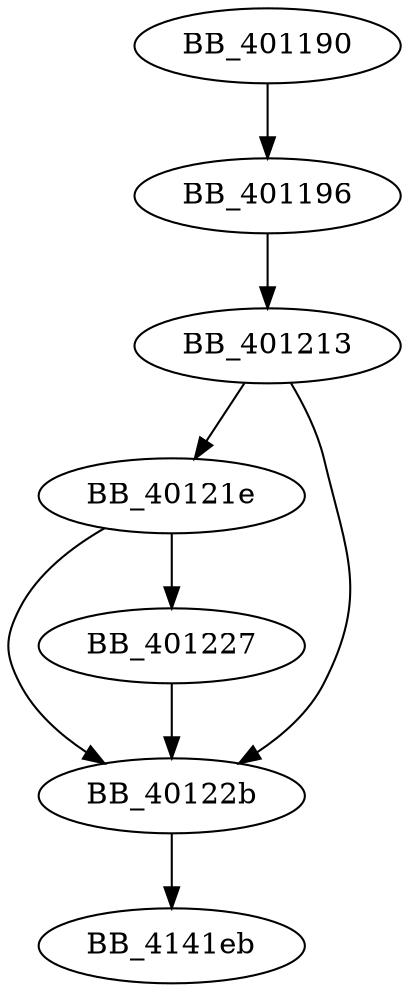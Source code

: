 DiGraph sub_401190{
BB_401190->BB_401196
BB_401196->BB_401213
BB_401213->BB_40121e
BB_401213->BB_40122b
BB_40121e->BB_401227
BB_40121e->BB_40122b
BB_401227->BB_40122b
BB_40122b->BB_4141eb
}
